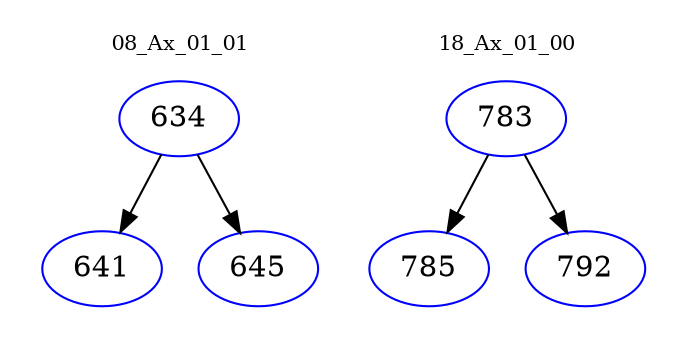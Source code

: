 digraph{
subgraph cluster_0 {
color = white
label = "08_Ax_01_01";
fontsize=10;
T0_634 [label="634", color="blue"]
T0_634 -> T0_641 [color="black"]
T0_641 [label="641", color="blue"]
T0_634 -> T0_645 [color="black"]
T0_645 [label="645", color="blue"]
}
subgraph cluster_1 {
color = white
label = "18_Ax_01_00";
fontsize=10;
T1_783 [label="783", color="blue"]
T1_783 -> T1_785 [color="black"]
T1_785 [label="785", color="blue"]
T1_783 -> T1_792 [color="black"]
T1_792 [label="792", color="blue"]
}
}
